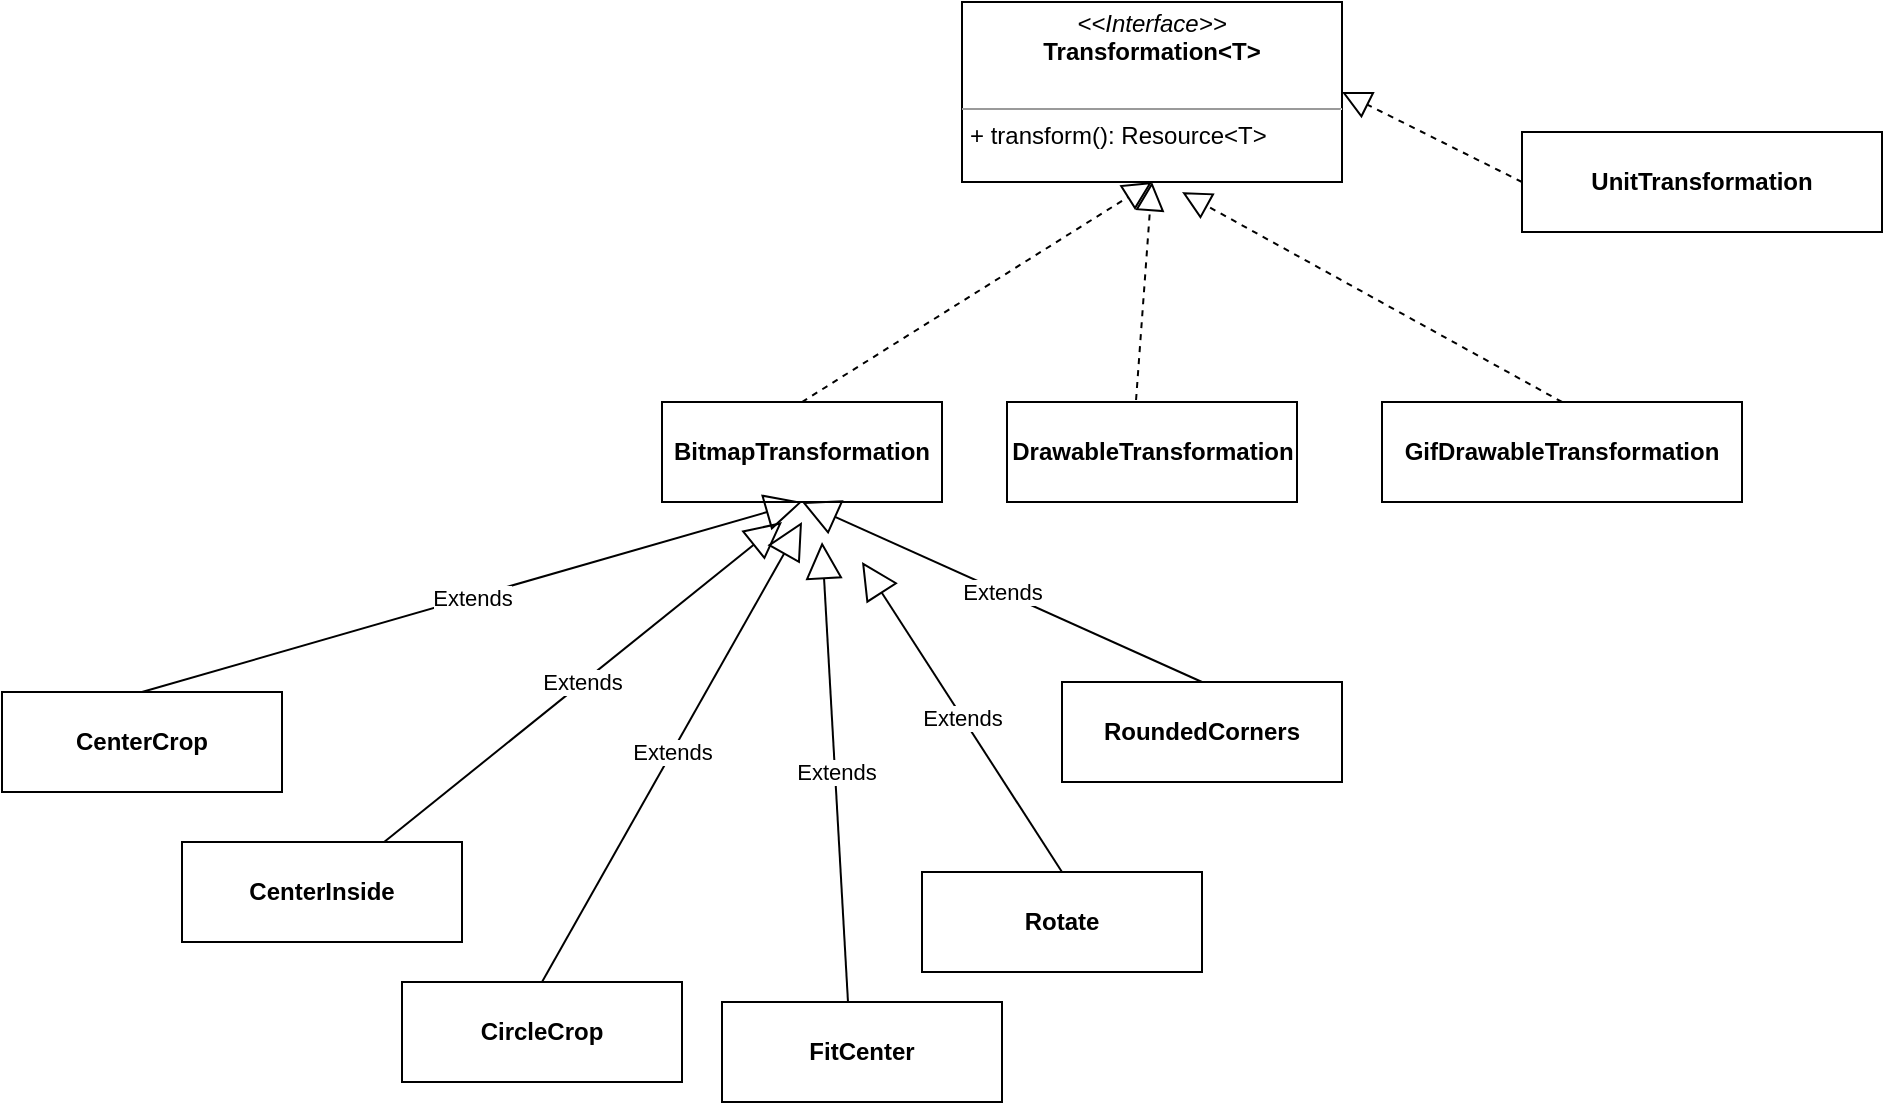 <mxfile version="10.8.9" type="github"><diagram id="OadrC0pGpbmSM7Olv7JT" name="Page-1"><mxGraphModel dx="2221" dy="1859" grid="1" gridSize="10" guides="1" tooltips="1" connect="1" arrows="1" fold="1" page="1" pageScale="1" pageWidth="827" pageHeight="1169" math="0" shadow="0"><root><mxCell id="0"/><mxCell id="1" parent="0"/><mxCell id="EhmBvJKDQeS_CH3PXG1M-19" value="&lt;p style=&quot;margin: 0px ; margin-top: 4px ; text-align: center&quot;&gt;&lt;i&gt;&amp;lt;&amp;lt;Interface&amp;gt;&amp;gt;&lt;/i&gt;&lt;br&gt;&lt;b&gt;Transformation&amp;lt;T&amp;gt;&lt;/b&gt;&lt;/p&gt;&lt;p style=&quot;margin: 0px ; margin-left: 4px&quot;&gt;&lt;br&gt;&lt;/p&gt;&lt;hr size=&quot;1&quot;&gt;&lt;p style=&quot;margin: 0px ; margin-left: 4px&quot;&gt;+ transform(): Resource&amp;lt;T&amp;gt;&lt;br&gt;&lt;/p&gt;" style="verticalAlign=top;align=left;overflow=fill;fontSize=12;fontFamily=Helvetica;html=1;" parent="1" vertex="1"><mxGeometry x="340" y="-70" width="190" height="90" as="geometry"/></mxCell><mxCell id="EhmBvJKDQeS_CH3PXG1M-20" value="&lt;p style=&quot;margin: 0px ; margin-top: 4px ; text-align: center&quot;&gt;&lt;br&gt;&lt;b&gt;BitmapTransformation&lt;/b&gt;&lt;/p&gt;" style="verticalAlign=top;align=left;overflow=fill;fontSize=12;fontFamily=Helvetica;html=1;" parent="1" vertex="1"><mxGeometry x="190" y="130" width="140" height="50" as="geometry"/></mxCell><mxCell id="EhmBvJKDQeS_CH3PXG1M-21" value="" style="endArrow=block;dashed=1;endFill=0;endSize=12;html=1;exitX=0.5;exitY=0;exitDx=0;exitDy=0;entryX=0.5;entryY=1;entryDx=0;entryDy=0;" parent="1" source="EhmBvJKDQeS_CH3PXG1M-20" target="EhmBvJKDQeS_CH3PXG1M-19" edge="1"><mxGeometry width="160" relative="1" as="geometry"><mxPoint x="270" y="110" as="sourcePoint"/><mxPoint x="430" y="110" as="targetPoint"/></mxGeometry></mxCell><mxCell id="EhmBvJKDQeS_CH3PXG1M-23" value="&lt;p style=&quot;margin: 0px ; margin-top: 4px ; text-align: center&quot;&gt;&lt;br&gt;&lt;b&gt;CenterCrop&lt;/b&gt;&lt;/p&gt;" style="verticalAlign=top;align=left;overflow=fill;fontSize=12;fontFamily=Helvetica;html=1;" parent="1" vertex="1"><mxGeometry x="-140" y="275" width="140" height="50" as="geometry"/></mxCell><mxCell id="EhmBvJKDQeS_CH3PXG1M-24" value="Extends" style="endArrow=block;endSize=16;endFill=0;html=1;exitX=0.5;exitY=0;exitDx=0;exitDy=0;entryX=0.5;entryY=1;entryDx=0;entryDy=0;" parent="1" source="EhmBvJKDQeS_CH3PXG1M-23" target="EhmBvJKDQeS_CH3PXG1M-20" edge="1"><mxGeometry width="160" relative="1" as="geometry"><mxPoint x="260" y="370" as="sourcePoint"/><mxPoint x="420" y="370" as="targetPoint"/></mxGeometry></mxCell><mxCell id="EhmBvJKDQeS_CH3PXG1M-25" value="&lt;p style=&quot;margin: 0px ; margin-top: 4px ; text-align: center&quot;&gt;&lt;br&gt;&lt;b&gt;CenterInside&lt;/b&gt;&lt;/p&gt;" style="verticalAlign=top;align=left;overflow=fill;fontSize=12;fontFamily=Helvetica;html=1;" parent="1" vertex="1"><mxGeometry x="-50" y="350" width="140" height="50" as="geometry"/></mxCell><mxCell id="EhmBvJKDQeS_CH3PXG1M-26" value="Extends" style="endArrow=block;endSize=16;endFill=0;html=1;exitX=0.5;exitY=0;exitDx=0;exitDy=0;" parent="1" source="EhmBvJKDQeS_CH3PXG1M-31" edge="1"><mxGeometry width="160" relative="1" as="geometry"><mxPoint x="340" y="280" as="sourcePoint"/><mxPoint x="260" y="180" as="targetPoint"/></mxGeometry></mxCell><mxCell id="EhmBvJKDQeS_CH3PXG1M-28" value="&lt;p style=&quot;margin: 0px ; margin-top: 4px ; text-align: center&quot;&gt;&lt;br&gt;&lt;b&gt;CircleCrop&lt;/b&gt;&lt;/p&gt;" style="verticalAlign=top;align=left;overflow=fill;fontSize=12;fontFamily=Helvetica;html=1;" parent="1" vertex="1"><mxGeometry x="60" y="420" width="140" height="50" as="geometry"/></mxCell><mxCell id="EhmBvJKDQeS_CH3PXG1M-29" value="&lt;p style=&quot;margin: 0px ; margin-top: 4px ; text-align: center&quot;&gt;&lt;br&gt;&lt;b&gt;FitCenter&lt;/b&gt;&lt;/p&gt;" style="verticalAlign=top;align=left;overflow=fill;fontSize=12;fontFamily=Helvetica;html=1;" parent="1" vertex="1"><mxGeometry x="220" y="430" width="140" height="50" as="geometry"/></mxCell><mxCell id="EhmBvJKDQeS_CH3PXG1M-30" value="&lt;p style=&quot;margin: 0px ; margin-top: 4px ; text-align: center&quot;&gt;&lt;br&gt;&lt;b&gt;Rotate&lt;/b&gt;&lt;/p&gt;" style="verticalAlign=top;align=left;overflow=fill;fontSize=12;fontFamily=Helvetica;html=1;" parent="1" vertex="1"><mxGeometry x="320" y="365" width="140" height="50" as="geometry"/></mxCell><mxCell id="EhmBvJKDQeS_CH3PXG1M-31" value="&lt;p style=&quot;margin: 0px ; margin-top: 4px ; text-align: center&quot;&gt;&lt;br&gt;&lt;b&gt;RoundedCorners&lt;/b&gt;&lt;/p&gt;" style="verticalAlign=top;align=left;overflow=fill;fontSize=12;fontFamily=Helvetica;html=1;" parent="1" vertex="1"><mxGeometry x="390" y="270" width="140" height="50" as="geometry"/></mxCell><mxCell id="EhmBvJKDQeS_CH3PXG1M-32" value="Extends" style="endArrow=block;endSize=16;endFill=0;html=1;" parent="1" source="EhmBvJKDQeS_CH3PXG1M-25" edge="1"><mxGeometry width="160" relative="1" as="geometry"><mxPoint x="180" y="360" as="sourcePoint"/><mxPoint x="250" y="190" as="targetPoint"/></mxGeometry></mxCell><mxCell id="EhmBvJKDQeS_CH3PXG1M-33" value="Extends" style="endArrow=block;endSize=16;endFill=0;html=1;" parent="1" edge="1"><mxGeometry width="160" relative="1" as="geometry"><mxPoint x="130" y="420" as="sourcePoint"/><mxPoint x="260" y="190" as="targetPoint"/></mxGeometry></mxCell><mxCell id="EhmBvJKDQeS_CH3PXG1M-34" value="Extends" style="endArrow=block;endSize=16;endFill=0;html=1;exitX=0.45;exitY=0;exitDx=0;exitDy=0;exitPerimeter=0;" parent="1" source="EhmBvJKDQeS_CH3PXG1M-29" edge="1"><mxGeometry width="160" relative="1" as="geometry"><mxPoint x="270" y="370" as="sourcePoint"/><mxPoint x="270" y="200" as="targetPoint"/></mxGeometry></mxCell><mxCell id="EhmBvJKDQeS_CH3PXG1M-35" value="Extends" style="endArrow=block;endSize=16;endFill=0;html=1;exitX=0.5;exitY=0;exitDx=0;exitDy=0;" parent="1" source="EhmBvJKDQeS_CH3PXG1M-30" edge="1"><mxGeometry width="160" relative="1" as="geometry"><mxPoint x="390" y="330" as="sourcePoint"/><mxPoint x="290" y="210" as="targetPoint"/></mxGeometry></mxCell><mxCell id="EhmBvJKDQeS_CH3PXG1M-36" value="&lt;p style=&quot;margin: 0px ; margin-top: 4px ; text-align: center&quot;&gt;&lt;br&gt;&lt;b&gt;DrawableTransformation&lt;/b&gt;&lt;/p&gt;" style="verticalAlign=top;align=left;overflow=fill;fontSize=12;fontFamily=Helvetica;html=1;" parent="1" vertex="1"><mxGeometry x="362.5" y="130" width="145" height="50" as="geometry"/></mxCell><mxCell id="EhmBvJKDQeS_CH3PXG1M-37" value="&lt;p style=&quot;margin: 0px ; margin-top: 4px ; text-align: center&quot;&gt;&lt;br&gt;&lt;b&gt;GifDrawableTransformation&lt;/b&gt;&lt;/p&gt;" style="verticalAlign=top;align=left;overflow=fill;fontSize=12;fontFamily=Helvetica;html=1;" parent="1" vertex="1"><mxGeometry x="550" y="130" width="180" height="50" as="geometry"/></mxCell><mxCell id="EhmBvJKDQeS_CH3PXG1M-38" value="&lt;p style=&quot;margin: 0px ; margin-top: 4px ; text-align: center&quot;&gt;&lt;br&gt;&lt;b&gt;UnitTransformation&lt;/b&gt;&lt;/p&gt;" style="verticalAlign=top;align=left;overflow=fill;fontSize=12;fontFamily=Helvetica;html=1;" parent="1" vertex="1"><mxGeometry x="620" y="-5" width="180" height="50" as="geometry"/></mxCell><mxCell id="EhmBvJKDQeS_CH3PXG1M-39" value="" style="endArrow=block;dashed=1;endFill=0;endSize=12;html=1;entryX=1;entryY=0.5;entryDx=0;entryDy=0;" parent="1" target="EhmBvJKDQeS_CH3PXG1M-19" edge="1"><mxGeometry width="160" relative="1" as="geometry"><mxPoint x="620" y="20" as="sourcePoint"/><mxPoint x="780" y="20" as="targetPoint"/></mxGeometry></mxCell><mxCell id="EhmBvJKDQeS_CH3PXG1M-40" value="" style="endArrow=block;dashed=1;endFill=0;endSize=12;html=1;exitX=0.445;exitY=-0.02;exitDx=0;exitDy=0;exitPerimeter=0;" parent="1" source="EhmBvJKDQeS_CH3PXG1M-36" edge="1"><mxGeometry width="160" relative="1" as="geometry"><mxPoint x="410" y="100" as="sourcePoint"/><mxPoint x="435" y="20" as="targetPoint"/></mxGeometry></mxCell><mxCell id="EhmBvJKDQeS_CH3PXG1M-41" value="" style="endArrow=block;dashed=1;endFill=0;endSize=12;html=1;exitX=0.5;exitY=0;exitDx=0;exitDy=0;entryX=0.579;entryY=1.056;entryDx=0;entryDy=0;entryPerimeter=0;" parent="1" source="EhmBvJKDQeS_CH3PXG1M-37" target="EhmBvJKDQeS_CH3PXG1M-19" edge="1"><mxGeometry width="160" relative="1" as="geometry"><mxPoint x="660" y="100" as="sourcePoint"/><mxPoint x="820" y="100" as="targetPoint"/></mxGeometry></mxCell></root></mxGraphModel></diagram></mxfile>